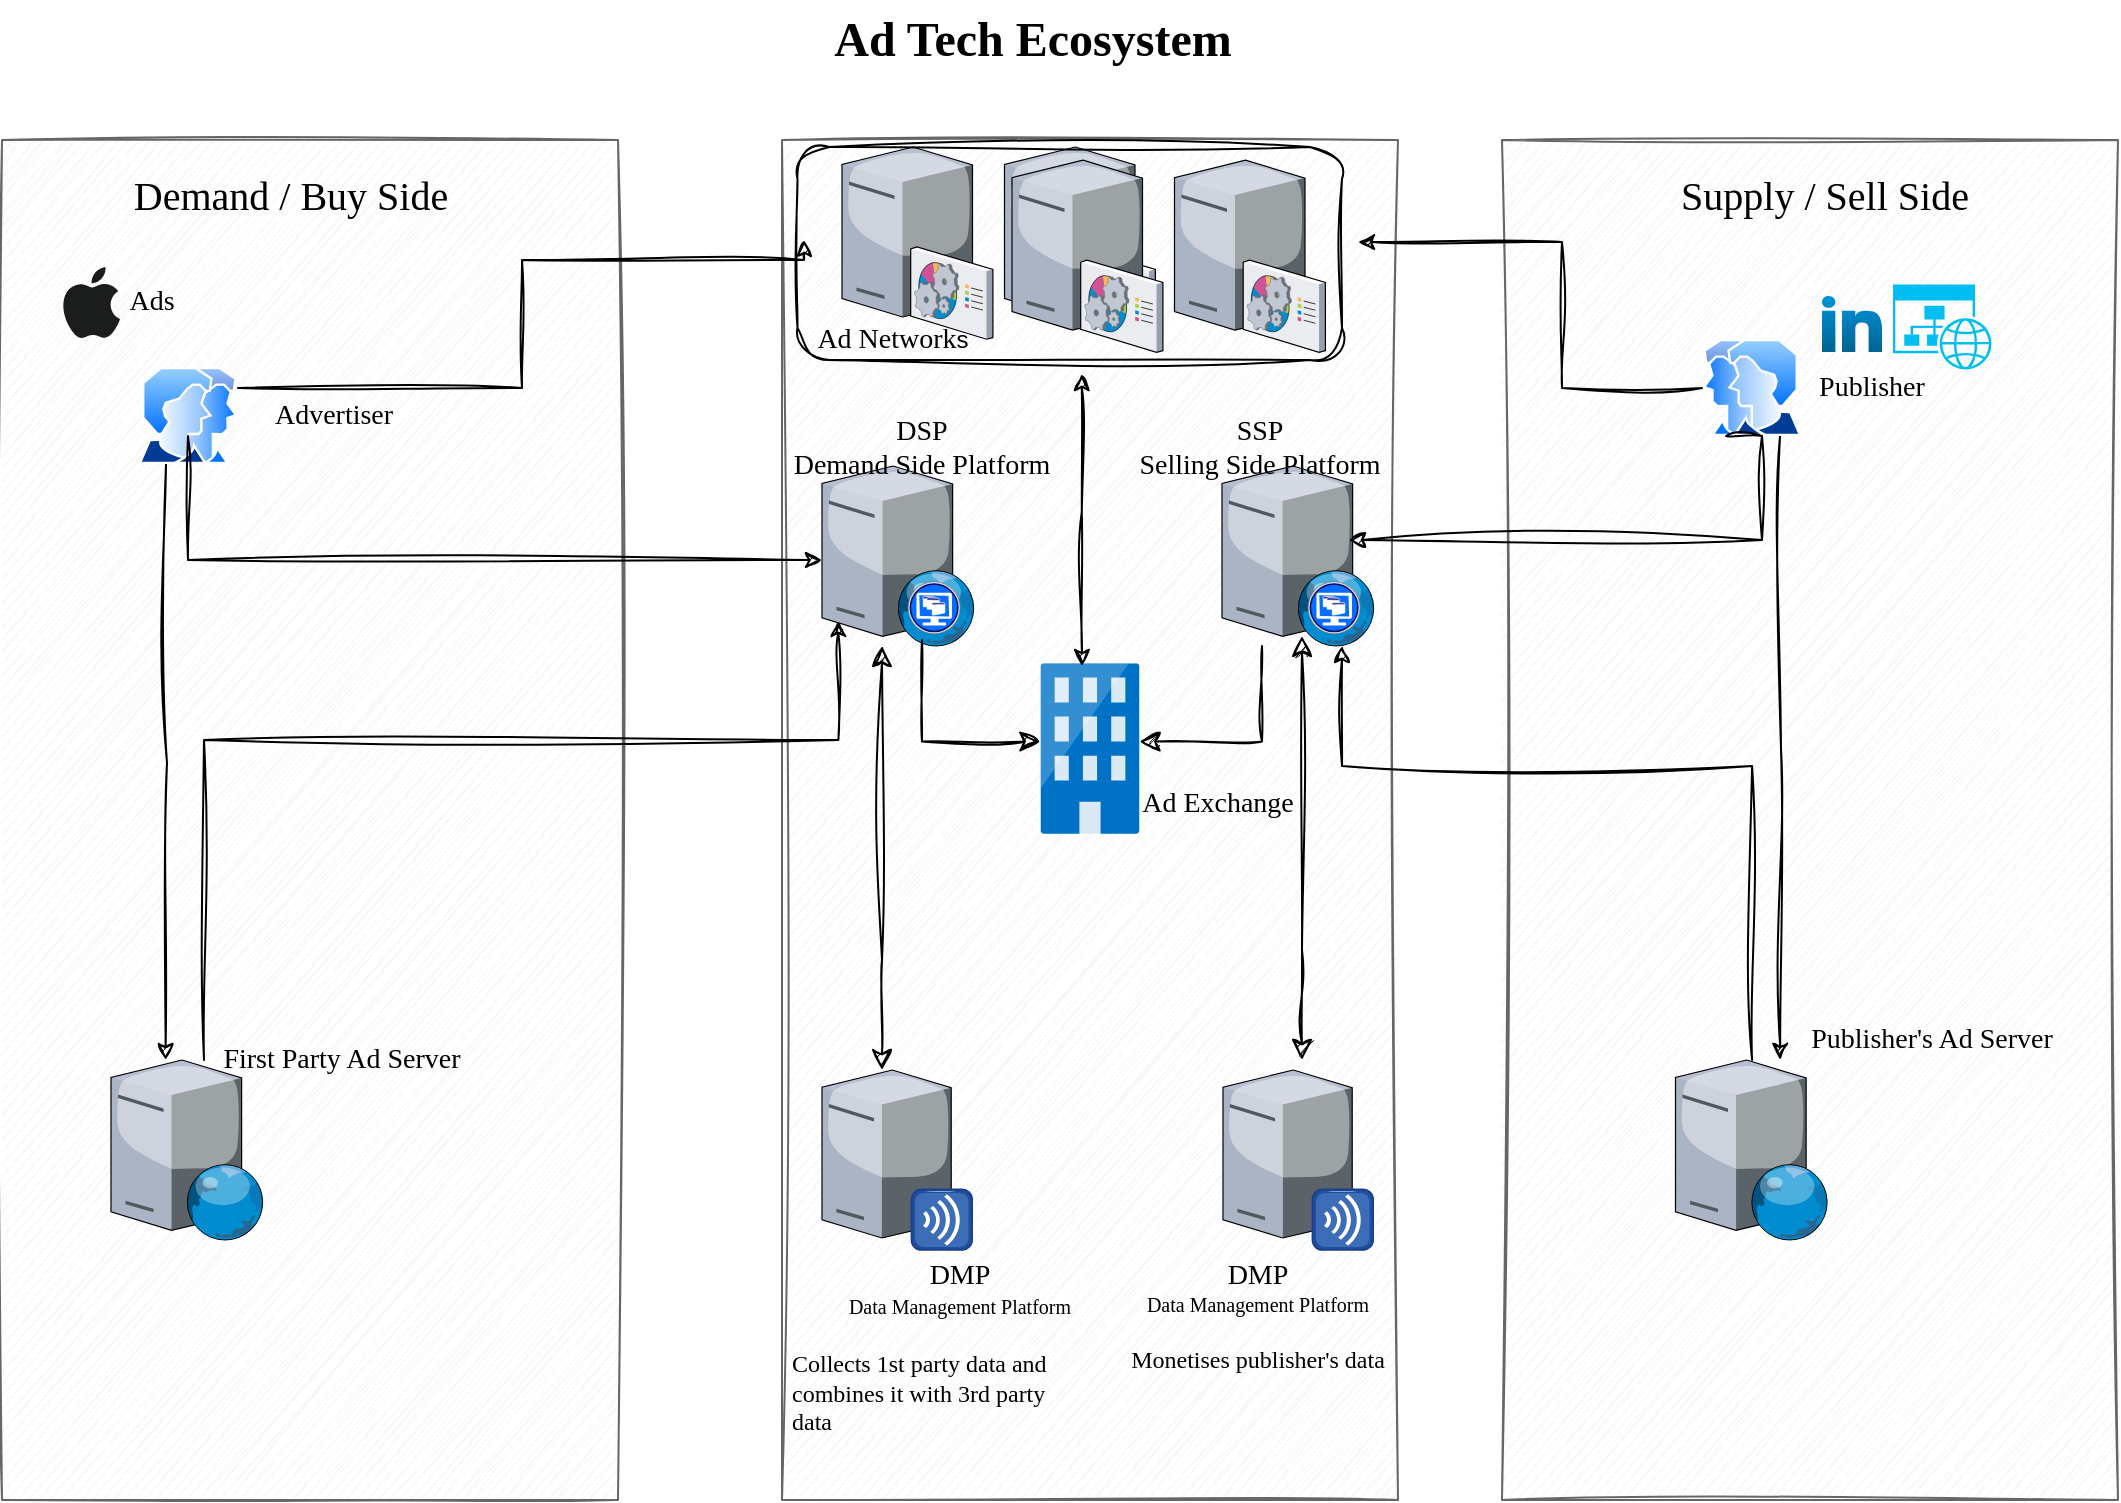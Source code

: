 <mxfile version="24.7.17">
  <diagram name="Page-1" id="e3a06f82-3646-2815-327d-82caf3d4e204">
    <mxGraphModel dx="1434" dy="772" grid="1" gridSize="10" guides="1" tooltips="1" connect="1" arrows="1" fold="1" page="1" pageScale="1.5" pageWidth="1169" pageHeight="826" background="none" math="0" shadow="0">
      <root>
        <mxCell id="0" style=";html=1;" />
        <mxCell id="1" style=";html=1;" parent="0" />
        <UserObject label="&lt;br&gt;&lt;div&gt;&lt;br/&gt;&lt;/div&gt;" id="R8DhF10whR4bV6vRvtgO-19">
          <mxCell style="whiteSpace=wrap;html=1;fillColor=#f5f5f5;fontSize=14;strokeColor=#666666;verticalAlign=top;fontColor=#333333;sketch=1;curveFitting=1;jiggle=2;" parent="1" vertex="1">
            <mxGeometry x="560" y="80" width="308" height="680" as="geometry" />
          </mxCell>
        </UserObject>
        <mxCell id="R8DhF10whR4bV6vRvtgO-110" value="" style="verticalLabelPosition=bottom;aspect=fixed;html=1;verticalAlign=top;strokeColor=none;align=center;outlineConnect=0;shape=mxgraph.citrix.command_center;rounded=0;fontFamily=Helvetica;fontSize=12;fontColor=default;fillColor=none;gradientColor=none;" parent="1" vertex="1">
          <mxGeometry x="756.25" y="90.05" width="75.5" height="96" as="geometry" />
        </mxCell>
        <UserObject label="&lt;br&gt;&lt;div&gt;&lt;br/&gt;&lt;/div&gt;" id="6a7d8f32e03d9370-57">
          <mxCell style="whiteSpace=wrap;html=1;fillColor=#f5f5f5;fontSize=14;strokeColor=#666666;verticalAlign=top;fontColor=#333333;sketch=1;curveFitting=1;jiggle=2;" parent="1" vertex="1">
            <mxGeometry x="170" y="80" width="308" height="680" as="geometry" />
          </mxCell>
        </UserObject>
        <mxCell id="6a7d8f32e03d9370-62" value="&lt;font data-font-src=&quot;https://fonts.googleapis.com/css?family=Kalam&quot; face=&quot;Kalam&quot;&gt;Ad Tech Ecosystem&lt;/font&gt;" style="text;strokeColor=none;fillColor=none;html=1;fontSize=24;fontStyle=1;verticalAlign=middle;align=center;" parent="1" vertex="1">
          <mxGeometry x="254.5" y="10" width="861" height="40" as="geometry" />
        </mxCell>
        <mxCell id="R8DhF10whR4bV6vRvtgO-118" style="edgeStyle=orthogonalEdgeStyle;shape=connector;rounded=0;sketch=1;jiggle=2;curveFitting=1;orthogonalLoop=1;jettySize=auto;html=1;strokeColor=default;align=center;verticalAlign=middle;fontFamily=Helvetica;fontSize=12;fontColor=default;labelBackgroundColor=default;endArrow=classic;" parent="1" edge="1">
          <mxGeometry relative="1" as="geometry">
            <mxPoint x="252" y="242" as="sourcePoint" />
            <mxPoint x="251.8" y="540" as="targetPoint" />
          </mxGeometry>
        </mxCell>
        <mxCell id="R8DhF10whR4bV6vRvtgO-2" value="" style="image;aspect=fixed;perimeter=ellipsePerimeter;html=1;align=center;shadow=0;dashed=0;spacingTop=3;image=img/lib/active_directory/user_accounts.svg;" parent="1" vertex="1">
          <mxGeometry x="238" y="193.5" width="50" height="48.5" as="geometry" />
        </mxCell>
        <mxCell id="R8DhF10whR4bV6vRvtgO-8" value="&lt;font face=&quot;Kalam&quot; style=&quot;font-size: 14px;&quot; data-font-src=&quot;https://fonts.googleapis.com/css?family=Kalam&quot;&gt;Advertiser&lt;br&gt;&lt;/font&gt;" style="text;html=1;align=center;verticalAlign=middle;whiteSpace=wrap;rounded=0;" parent="1" vertex="1">
          <mxGeometry x="271" y="202.75" width="130" height="30" as="geometry" />
        </mxCell>
        <mxCell id="R8DhF10whR4bV6vRvtgO-13" value="&lt;font face=&quot;Kalam&quot; style=&quot;font-size: 14px;&quot; data-font-src=&quot;https://fonts.googleapis.com/css?family=Kalam&quot;&gt;First Party Ad Server&lt;br&gt;&lt;/font&gt;" style="text;html=1;align=center;verticalAlign=middle;whiteSpace=wrap;rounded=0;" parent="1" vertex="1">
          <mxGeometry x="274.5" y="525" width="130" height="30" as="geometry" />
        </mxCell>
        <mxCell id="R8DhF10whR4bV6vRvtgO-120" style="edgeStyle=orthogonalEdgeStyle;shape=connector;rounded=0;sketch=1;jiggle=2;curveFitting=1;orthogonalLoop=1;jettySize=auto;html=1;strokeColor=default;align=center;verticalAlign=middle;fontFamily=Helvetica;fontSize=12;fontColor=default;labelBackgroundColor=default;endArrow=classic;" parent="1" source="R8DhF10whR4bV6vRvtgO-17" edge="1">
          <mxGeometry relative="1" as="geometry">
            <mxPoint x="588.2" y="320" as="targetPoint" />
            <mxPoint x="271.0" y="560" as="sourcePoint" />
            <Array as="points">
              <mxPoint x="271" y="380" />
              <mxPoint x="589" y="380" />
            </Array>
          </mxGeometry>
        </mxCell>
        <mxCell id="R8DhF10whR4bV6vRvtgO-17" value="" style="verticalLabelPosition=bottom;sketch=0;aspect=fixed;html=1;verticalAlign=top;strokeColor=none;align=center;outlineConnect=0;shape=mxgraph.citrix.web_server;" parent="1" vertex="1">
          <mxGeometry x="224.5" y="540" width="76.5" height="90" as="geometry" />
        </mxCell>
        <mxCell id="R8DhF10whR4bV6vRvtgO-18" value="&lt;font style=&quot;font-size: 20px;&quot; face=&quot;Kalam&quot;&gt;Demand / Buy Side&lt;br&gt;&lt;/font&gt;" style="text;html=1;align=center;verticalAlign=middle;whiteSpace=wrap;rounded=0;" parent="1" vertex="1">
          <mxGeometry x="223" y="92" width="183" height="30" as="geometry" />
        </mxCell>
        <UserObject label="&lt;br&gt;&lt;div&gt;&lt;br/&gt;&lt;/div&gt;" id="R8DhF10whR4bV6vRvtgO-20">
          <mxCell style="whiteSpace=wrap;html=1;fillColor=#f5f5f5;fontSize=14;strokeColor=#666666;verticalAlign=top;fontColor=#333333;sketch=1;curveFitting=1;jiggle=2;" parent="1" vertex="1">
            <mxGeometry x="920" y="80" width="308" height="680" as="geometry" />
          </mxCell>
        </UserObject>
        <mxCell id="R8DhF10whR4bV6vRvtgO-21" value="" style="image;sketch=0;aspect=fixed;html=1;points=[];align=center;fontSize=12;image=img/lib/mscae/Exchange_On_premises_Access.svg;" parent="1" vertex="1">
          <mxGeometry x="689.25" y="341.66" width="49.5" height="85.34" as="geometry" />
        </mxCell>
        <mxCell id="R8DhF10whR4bV6vRvtgO-22" value="&lt;font face=&quot;Kalam&quot; style=&quot;font-size: 14px;&quot; data-font-src=&quot;https://fonts.googleapis.com/css?family=Kalam&quot;&gt;Ad Exchange&lt;br&gt;&lt;/font&gt;" style="text;html=1;align=center;verticalAlign=middle;whiteSpace=wrap;rounded=0;" parent="1" vertex="1">
          <mxGeometry x="713" y="397.0" width="130" height="30" as="geometry" />
        </mxCell>
        <mxCell id="R8DhF10whR4bV6vRvtgO-23" value="" style="verticalLabelPosition=bottom;sketch=0;aspect=fixed;html=1;verticalAlign=top;strokeColor=none;align=center;outlineConnect=0;shape=mxgraph.citrix.desktop_web;" parent="1" vertex="1">
          <mxGeometry x="780" y="243" width="76.5" height="90" as="geometry" />
        </mxCell>
        <mxCell id="R8DhF10whR4bV6vRvtgO-24" value="" style="verticalLabelPosition=bottom;sketch=0;aspect=fixed;html=1;verticalAlign=top;strokeColor=none;align=center;outlineConnect=0;shape=mxgraph.citrix.desktop_web;" parent="1" vertex="1">
          <mxGeometry x="580" y="243" width="76.5" height="90" as="geometry" />
        </mxCell>
        <mxCell id="R8DhF10whR4bV6vRvtgO-25" value="&lt;div&gt;&lt;font face=&quot;Kalam&quot; style=&quot;font-size: 14px;&quot; data-font-src=&quot;https://fonts.googleapis.com/css?family=Kalam&quot;&gt;DSP&lt;/font&gt;&lt;/div&gt;&lt;div&gt;&lt;font face=&quot;Kalam&quot; style=&quot;font-size: 14px;&quot; data-font-src=&quot;https://fonts.googleapis.com/css?family=Kalam&quot;&gt;Demand Side Platform&lt;br&gt;&lt;/font&gt;&lt;/div&gt;" style="text;html=1;align=center;verticalAlign=middle;whiteSpace=wrap;rounded=0;" parent="1" vertex="1">
          <mxGeometry x="560" y="218.75" width="140" height="30" as="geometry" />
        </mxCell>
        <mxCell id="R8DhF10whR4bV6vRvtgO-27" value="&lt;font style=&quot;font-size: 14px;&quot; face=&quot;Kalam&quot;&gt;SSP&lt;br&gt;Selling Side Platform&lt;br&gt;&lt;/font&gt;" style="text;html=1;align=center;verticalAlign=middle;whiteSpace=wrap;rounded=0;" parent="1" vertex="1">
          <mxGeometry x="734" y="218.75" width="130" height="30" as="geometry" />
        </mxCell>
        <mxCell id="R8DhF10whR4bV6vRvtgO-31" value="" style="verticalLabelPosition=bottom;sketch=0;aspect=fixed;html=1;verticalAlign=top;strokeColor=none;align=center;outlineConnect=0;shape=mxgraph.citrix.merchandising_server;" parent="1" vertex="1">
          <mxGeometry x="580" y="545" width="75" height="90" as="geometry" />
        </mxCell>
        <mxCell id="R8DhF10whR4bV6vRvtgO-32" value="" style="verticalLabelPosition=bottom;sketch=0;aspect=fixed;html=1;verticalAlign=top;strokeColor=none;align=center;outlineConnect=0;shape=mxgraph.citrix.merchandising_server;" parent="1" vertex="1">
          <mxGeometry x="780.5" y="545" width="75" height="90" as="geometry" />
        </mxCell>
        <mxCell id="R8DhF10whR4bV6vRvtgO-35" value="&lt;div style=&quot;font-size: 14px;&quot;&gt;&lt;font style=&quot;font-size: 14px;&quot; data-font-src=&quot;https://fonts.googleapis.com/css?family=Kalam&quot; face=&quot;Kalam&quot;&gt;DMP&lt;/font&gt;&lt;/div&gt;&lt;div style=&quot;&quot;&gt;&lt;font style=&quot;font-size: 10px;&quot; data-font-src=&quot;https://fonts.googleapis.com/css?family=Kalam&quot; face=&quot;Kalam&quot;&gt;Data Management Platform&lt;br&gt;&lt;/font&gt;&lt;/div&gt;&lt;div style=&quot;&quot;&gt;&lt;font style=&quot;font-size: 12px;&quot; data-font-src=&quot;https://fonts.googleapis.com/css?family=Kalam&quot; face=&quot;Kalam&quot;&gt;&lt;br&gt;&lt;/font&gt;&lt;div align=&quot;left&quot;&gt;&lt;font face=&quot;Kalam&quot;&gt;Collects 1st party data and combines it with 3rd party&amp;nbsp;&lt;/font&gt;&lt;/div&gt;&lt;div align=&quot;left&quot;&gt;&lt;font face=&quot;Kalam&quot;&gt;data&lt;/font&gt;&lt;br&gt;&lt;/div&gt;&lt;/div&gt;" style="text;html=1;align=center;verticalAlign=middle;whiteSpace=wrap;rounded=0;" parent="1" vertex="1">
          <mxGeometry x="564" y="637" width="170" height="91" as="geometry" />
        </mxCell>
        <mxCell id="R8DhF10whR4bV6vRvtgO-37" value="&lt;div style=&quot;font-size: 14px;&quot;&gt;&lt;font style=&quot;font-size: 14px;&quot; data-font-src=&quot;https://fonts.googleapis.com/css?family=Kalam&quot; face=&quot;Kalam&quot;&gt;DMP&lt;/font&gt;&lt;/div&gt;&lt;div style=&quot;font-size: 10px;&quot;&gt;&lt;font data-font-src=&quot;https://fonts.googleapis.com/css?family=Kalam&quot; face=&quot;Kalam&quot;&gt;Data Management Platform&lt;/font&gt;&lt;br&gt;&lt;/div&gt;&lt;div&gt;&lt;font face=&quot;Kalam&quot;&gt;&lt;br&gt;&lt;/font&gt;&lt;/div&gt;&lt;div&gt;&lt;font face=&quot;Kalam&quot;&gt;Monetises publisher&#39;s data&lt;/font&gt;&lt;/div&gt;" style="text;html=1;align=center;verticalAlign=middle;whiteSpace=wrap;rounded=0;" parent="1" vertex="1">
          <mxGeometry x="713" y="631" width="170" height="73" as="geometry" />
        </mxCell>
        <mxCell id="R8DhF10whR4bV6vRvtgO-38" value="&lt;font style=&quot;font-size: 14px;&quot; face=&quot;Kalam&quot;&gt;Publisher&lt;/font&gt;" style="text;html=1;align=center;verticalAlign=middle;whiteSpace=wrap;rounded=0;" parent="1" vertex="1">
          <mxGeometry x="1040" y="188.75" width="130" height="30" as="geometry" />
        </mxCell>
        <mxCell id="R8DhF10whR4bV6vRvtgO-119" style="edgeStyle=orthogonalEdgeStyle;shape=connector;rounded=0;sketch=1;jiggle=2;curveFitting=1;orthogonalLoop=1;jettySize=auto;html=1;strokeColor=default;align=center;verticalAlign=middle;fontFamily=Helvetica;fontSize=12;fontColor=default;labelBackgroundColor=default;endArrow=classic;" parent="1" edge="1">
          <mxGeometry relative="1" as="geometry">
            <mxPoint x="1059" y="228" as="sourcePoint" />
            <mxPoint x="1059.1" y="540" as="targetPoint" />
          </mxGeometry>
        </mxCell>
        <mxCell id="R8DhF10whR4bV6vRvtgO-39" value="" style="image;aspect=fixed;perimeter=ellipsePerimeter;html=1;align=center;shadow=0;dashed=0;spacingTop=3;image=img/lib/active_directory/user_accounts.svg;direction=east;flipH=1;" parent="1" vertex="1">
          <mxGeometry x="1020" y="179.5" width="50" height="48.5" as="geometry" />
        </mxCell>
        <mxCell id="R8DhF10whR4bV6vRvtgO-44" value="" style="verticalLabelPosition=bottom;sketch=0;aspect=fixed;html=1;verticalAlign=top;strokeColor=none;align=center;outlineConnect=0;shape=mxgraph.citrix.web_server;" parent="1" vertex="1">
          <mxGeometry x="1006.75" y="540" width="76.5" height="90" as="geometry" />
        </mxCell>
        <mxCell id="R8DhF10whR4bV6vRvtgO-45" value="&lt;font style=&quot;font-size: 14px;&quot; data-font-src=&quot;https://fonts.googleapis.com/css?family=Kalam&quot; face=&quot;Kalam&quot;&gt;Publisher&#39;s &lt;font style=&quot;font-size: 14px;&quot; data-font-src=&quot;https://fonts.googleapis.com/css?family=Kalam&quot;&gt;Ad Server&lt;/font&gt;&lt;font style=&quot;font-size: 14px;&quot; data-font-src=&quot;https://fonts.googleapis.com/css?family=Kalam&quot;&gt;&lt;br&gt;&lt;/font&gt;&lt;/font&gt;" style="text;html=1;align=center;verticalAlign=middle;whiteSpace=wrap;rounded=0;" parent="1" vertex="1">
          <mxGeometry x="1070" y="515" width="130" height="30" as="geometry" />
        </mxCell>
        <mxCell id="R8DhF10whR4bV6vRvtgO-46" value="&lt;font style=&quot;font-size: 20px;&quot; face=&quot;Kalam&quot;&gt;Supply / Sell Side&lt;br&gt;&lt;/font&gt;" style="text;html=1;align=center;verticalAlign=middle;whiteSpace=wrap;rounded=0;" parent="1" vertex="1">
          <mxGeometry x="990" y="92" width="183" height="30" as="geometry" />
        </mxCell>
        <mxCell id="R8DhF10whR4bV6vRvtgO-76" value="" style="edgeStyle=elbowEdgeStyle;elbow=horizontal;endArrow=classic;html=1;curved=0;rounded=0;endSize=8;startSize=8;fontFamily=Helvetica;fontSize=12;fontColor=default;sketch=1;curveFitting=1;jiggle=2;startArrow=classic;startFill=1;" parent="1" source="R8DhF10whR4bV6vRvtgO-31" target="R8DhF10whR4bV6vRvtgO-24" edge="1">
          <mxGeometry width="50" height="50" relative="1" as="geometry">
            <mxPoint x="630.5" y="506" as="sourcePoint" />
            <mxPoint x="675" y="414" as="targetPoint" />
            <Array as="points">
              <mxPoint x="610" y="490" />
            </Array>
          </mxGeometry>
        </mxCell>
        <mxCell id="R8DhF10whR4bV6vRvtgO-82" value="" style="verticalLabelPosition=bottom;aspect=fixed;html=1;verticalAlign=top;strokeColor=none;align=center;outlineConnect=0;shape=mxgraph.citrix.command_center;rounded=0;fontFamily=Helvetica;fontSize=12;fontColor=default;fillColor=none;gradientColor=none;" parent="1" vertex="1">
          <mxGeometry x="671.25" y="83.5" width="75.5" height="96" as="geometry" />
        </mxCell>
        <mxCell id="R8DhF10whR4bV6vRvtgO-83" value="" style="edgeStyle=elbowEdgeStyle;elbow=horizontal;endArrow=classic;html=1;curved=0;rounded=0;endSize=8;startSize=8;fontFamily=Helvetica;fontSize=12;fontColor=default;entryX=0.035;entryY=0.398;entryDx=0;entryDy=0;entryPerimeter=0;sketch=1;curveFitting=1;jiggle=2;" parent="1" source="R8DhF10whR4bV6vRvtgO-23" edge="1">
          <mxGeometry width="50" height="50" relative="1" as="geometry">
            <mxPoint x="819.75" y="345.75" as="sourcePoint" />
            <mxPoint x="738.75" y="380.75" as="targetPoint" />
            <Array as="points">
              <mxPoint x="800" y="381" />
            </Array>
          </mxGeometry>
        </mxCell>
        <mxCell id="R8DhF10whR4bV6vRvtgO-84" value="" style="edgeStyle=elbowEdgeStyle;elbow=horizontal;endArrow=classic;html=1;curved=0;rounded=0;endSize=8;startSize=8;fontFamily=Helvetica;fontSize=12;fontColor=default;entryX=0.035;entryY=0.398;entryDx=0;entryDy=0;entryPerimeter=0;sketch=1;curveFitting=1;jiggle=2;" parent="1" edge="1">
          <mxGeometry width="50" height="50" relative="1" as="geometry">
            <mxPoint x="630" y="330" as="sourcePoint" />
            <mxPoint x="689.25" y="380.75" as="targetPoint" />
            <Array as="points">
              <mxPoint x="630" y="360" />
            </Array>
          </mxGeometry>
        </mxCell>
        <mxCell id="R8DhF10whR4bV6vRvtgO-93" value="&lt;div align=&quot;center&quot;&gt;&lt;font face=&quot;Kalam&quot; style=&quot;font-size: 14px;&quot; data-font-src=&quot;https://fonts.googleapis.com/css?family=Kalam&quot;&gt;Ad Network&lt;/font&gt;s&lt;/div&gt;" style="text;html=1;align=center;verticalAlign=middle;whiteSpace=wrap;rounded=0;" parent="1" vertex="1">
          <mxGeometry x="540.5" y="164.75" width="148.75" height="30" as="geometry" />
        </mxCell>
        <mxCell id="R8DhF10whR4bV6vRvtgO-103" value="" style="dashed=0;outlineConnect=0;html=1;align=center;labelPosition=center;verticalLabelPosition=bottom;verticalAlign=top;shape=mxgraph.weblogos.linkedin;fillColor=#0095DB;gradientColor=#006391;rounded=0;fontFamily=Helvetica;fontSize=12;fontColor=default;labelBackgroundColor=default;" parent="1" vertex="1">
          <mxGeometry x="1080" y="158" width="30" height="28.05" as="geometry" />
        </mxCell>
        <mxCell id="R8DhF10whR4bV6vRvtgO-105" value="" style="verticalLabelPosition=bottom;html=1;verticalAlign=top;align=center;strokeColor=none;fillColor=#00BEF2;shape=mxgraph.azure.website_generic;pointerEvents=1;rounded=0;fontFamily=Helvetica;fontSize=12;fontColor=default;labelBackgroundColor=default;" parent="1" vertex="1">
          <mxGeometry x="1115.5" y="152.25" width="50" height="42.5" as="geometry" />
        </mxCell>
        <mxCell id="R8DhF10whR4bV6vRvtgO-107" style="edgeStyle=orthogonalEdgeStyle;shape=connector;rounded=0;sketch=1;jiggle=2;curveFitting=1;orthogonalLoop=1;jettySize=auto;html=1;entryX=0.419;entryY=0.016;entryDx=0;entryDy=0;entryPerimeter=0;strokeColor=default;align=center;verticalAlign=middle;fontFamily=Helvetica;fontSize=12;fontColor=default;labelBackgroundColor=default;endArrow=classic;startArrow=classic;startFill=1;exitX=0.522;exitY=1.066;exitDx=0;exitDy=0;exitPerimeter=0;" parent="1" source="R8DhF10whR4bV6vRvtgO-112" target="R8DhF10whR4bV6vRvtgO-21" edge="1">
          <mxGeometry relative="1" as="geometry">
            <mxPoint x="711" y="197" as="sourcePoint" />
          </mxGeometry>
        </mxCell>
        <mxCell id="R8DhF10whR4bV6vRvtgO-108" value="" style="verticalLabelPosition=bottom;aspect=fixed;html=1;verticalAlign=top;strokeColor=none;align=center;outlineConnect=0;shape=mxgraph.citrix.command_center;rounded=0;fontFamily=Helvetica;fontSize=12;fontColor=default;fillColor=none;gradientColor=none;" parent="1" vertex="1">
          <mxGeometry x="590" y="83.5" width="75.5" height="96" as="geometry" />
        </mxCell>
        <mxCell id="R8DhF10whR4bV6vRvtgO-112" value="" style="rounded=1;whiteSpace=wrap;html=1;align=center;verticalAlign=middle;fontFamily=Helvetica;fontSize=12;fontColor=default;labelBackgroundColor=default;fillColor=none;gradientColor=none;sketch=1;curveFitting=1;jiggle=2;" parent="1" vertex="1">
          <mxGeometry x="567.75" y="83.5" width="272.25" height="106.5" as="geometry" />
        </mxCell>
        <mxCell id="R8DhF10whR4bV6vRvtgO-109" value="" style="verticalLabelPosition=bottom;aspect=fixed;html=1;verticalAlign=top;strokeColor=none;align=center;outlineConnect=0;shape=mxgraph.citrix.command_center;rounded=0;fontFamily=Helvetica;fontSize=12;fontColor=default;fillColor=none;gradientColor=none;" parent="1" vertex="1">
          <mxGeometry x="675" y="90.05" width="75.5" height="96" as="geometry" />
        </mxCell>
        <mxCell id="R8DhF10whR4bV6vRvtgO-113" value="" style="edgeStyle=elbowEdgeStyle;elbow=horizontal;endArrow=classic;html=1;curved=0;rounded=0;endSize=8;startSize=8;fontFamily=Helvetica;fontSize=12;fontColor=default;sketch=1;curveFitting=1;jiggle=2;startArrow=classic;startFill=1;" parent="1" edge="1">
          <mxGeometry width="50" height="50" relative="1" as="geometry">
            <mxPoint x="820" y="540" as="sourcePoint" />
            <mxPoint x="820" y="328" as="targetPoint" />
            <Array as="points">
              <mxPoint x="820" y="485" />
            </Array>
          </mxGeometry>
        </mxCell>
        <mxCell id="R8DhF10whR4bV6vRvtgO-114" style="edgeStyle=orthogonalEdgeStyle;rounded=0;orthogonalLoop=1;jettySize=auto;html=1;sketch=1;curveFitting=1;jiggle=2;" parent="1" edge="1">
          <mxGeometry relative="1" as="geometry">
            <mxPoint x="263" y="228" as="sourcePoint" />
            <mxPoint x="580" y="290" as="targetPoint" />
            <Array as="points">
              <mxPoint x="263" y="290" />
            </Array>
          </mxGeometry>
        </mxCell>
        <mxCell id="R8DhF10whR4bV6vRvtgO-115" style="edgeStyle=orthogonalEdgeStyle;rounded=0;orthogonalLoop=1;jettySize=auto;html=1;entryX=0.012;entryY=0.437;entryDx=0;entryDy=0;entryPerimeter=0;sketch=1;curveFitting=1;jiggle=2;" parent="1" edge="1">
          <mxGeometry relative="1" as="geometry">
            <mxPoint x="288" y="204" as="sourcePoint" />
            <mxPoint x="571" y="130" as="targetPoint" />
            <Array as="points">
              <mxPoint x="430" y="204" />
              <mxPoint x="430" y="140" />
              <mxPoint x="571" y="140" />
            </Array>
          </mxGeometry>
        </mxCell>
        <mxCell id="R8DhF10whR4bV6vRvtgO-116" style="edgeStyle=orthogonalEdgeStyle;rounded=0;orthogonalLoop=1;jettySize=auto;html=1;sketch=1;curveFitting=1;jiggle=2;" parent="1" edge="1">
          <mxGeometry relative="1" as="geometry">
            <mxPoint x="1032" y="228" as="sourcePoint" />
            <mxPoint x="843.5" y="280" as="targetPoint" />
            <Array as="points">
              <mxPoint x="1050" y="228" />
              <mxPoint x="1050" y="280" />
            </Array>
          </mxGeometry>
        </mxCell>
        <mxCell id="R8DhF10whR4bV6vRvtgO-117" style="edgeStyle=orthogonalEdgeStyle;rounded=0;orthogonalLoop=1;jettySize=auto;html=1;entryX=1.029;entryY=0.446;entryDx=0;entryDy=0;entryPerimeter=0;sketch=1;curveFitting=1;jiggle=2;" parent="1" edge="1">
          <mxGeometry relative="1" as="geometry">
            <Array as="points">
              <mxPoint x="950" y="204" />
              <mxPoint x="950" y="131" />
            </Array>
            <mxPoint x="1020" y="204" as="sourcePoint" />
            <mxPoint x="848" y="131" as="targetPoint" />
          </mxGeometry>
        </mxCell>
        <mxCell id="R8DhF10whR4bV6vRvtgO-123" style="edgeStyle=orthogonalEdgeStyle;shape=connector;rounded=0;sketch=1;jiggle=2;curveFitting=1;orthogonalLoop=1;jettySize=auto;html=1;strokeColor=default;align=center;verticalAlign=middle;fontFamily=Helvetica;fontSize=12;fontColor=default;labelBackgroundColor=default;endArrow=classic;" parent="1" source="R8DhF10whR4bV6vRvtgO-44" edge="1">
          <mxGeometry relative="1" as="geometry">
            <mxPoint x="840.0" y="333" as="targetPoint" />
            <mxPoint x="1040" y="500" as="sourcePoint" />
            <Array as="points">
              <mxPoint x="1045" y="393" />
              <mxPoint x="840" y="393" />
            </Array>
          </mxGeometry>
        </mxCell>
        <mxCell id="R8DhF10whR4bV6vRvtgO-124" value="&lt;font face=&quot;Kalam&quot; style=&quot;font-size: 14px;&quot; data-font-src=&quot;https://fonts.googleapis.com/css?family=Kalam&quot;&gt;Ads&lt;br&gt;&lt;/font&gt;" style="text;html=1;align=center;verticalAlign=middle;whiteSpace=wrap;rounded=0;" parent="1" vertex="1">
          <mxGeometry x="180" y="146.0" width="130" height="30" as="geometry" />
        </mxCell>
        <mxCell id="R8DhF10whR4bV6vRvtgO-125" value="" style="dashed=0;outlineConnect=0;html=1;align=center;labelPosition=center;verticalLabelPosition=bottom;verticalAlign=top;shape=mxgraph.weblogos.apple;fillColor=#1B1C1C;strokeColor=none" parent="1" vertex="1">
          <mxGeometry x="200" y="143.45" width="29" height="36.05" as="geometry" />
        </mxCell>
      </root>
    </mxGraphModel>
  </diagram>
</mxfile>

